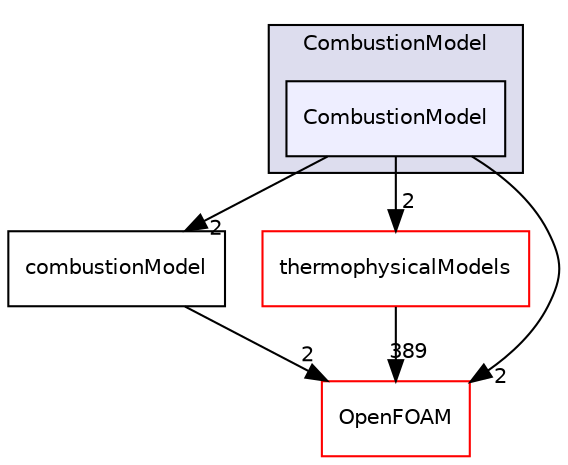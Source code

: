 digraph "src/combustionModels/CombustionModel/CombustionModel" {
  bgcolor=transparent;
  compound=true
  node [ fontsize="10", fontname="Helvetica"];
  edge [ labelfontsize="10", labelfontname="Helvetica"];
  subgraph clusterdir_d9a720f22812343abcf69c73f15d7bcf {
    graph [ bgcolor="#ddddee", pencolor="black", label="CombustionModel" fontname="Helvetica", fontsize="10", URL="dir_d9a720f22812343abcf69c73f15d7bcf.html"]
  dir_6aa7723cdf11966dc97079dcb03d6672 [shape=box, label="CombustionModel", style="filled", fillcolor="#eeeeff", pencolor="black", URL="dir_6aa7723cdf11966dc97079dcb03d6672.html"];
  }
  dir_cf7b61e9dee2eed7a2c89936088862b3 [shape=box label="combustionModel" URL="dir_cf7b61e9dee2eed7a2c89936088862b3.html"];
  dir_2778d089ec5c4f66810b11f753867003 [shape=box label="thermophysicalModels" color="red" URL="dir_2778d089ec5c4f66810b11f753867003.html"];
  dir_c5473ff19b20e6ec4dfe5c310b3778a8 [shape=box label="OpenFOAM" color="red" URL="dir_c5473ff19b20e6ec4dfe5c310b3778a8.html"];
  dir_6aa7723cdf11966dc97079dcb03d6672->dir_cf7b61e9dee2eed7a2c89936088862b3 [headlabel="2", labeldistance=1.5 headhref="dir_000514_000513.html"];
  dir_6aa7723cdf11966dc97079dcb03d6672->dir_2778d089ec5c4f66810b11f753867003 [headlabel="2", labeldistance=1.5 headhref="dir_000514_001225.html"];
  dir_6aa7723cdf11966dc97079dcb03d6672->dir_c5473ff19b20e6ec4dfe5c310b3778a8 [headlabel="2", labeldistance=1.5 headhref="dir_000514_002151.html"];
  dir_cf7b61e9dee2eed7a2c89936088862b3->dir_c5473ff19b20e6ec4dfe5c310b3778a8 [headlabel="2", labeldistance=1.5 headhref="dir_000513_002151.html"];
  dir_2778d089ec5c4f66810b11f753867003->dir_c5473ff19b20e6ec4dfe5c310b3778a8 [headlabel="389", labeldistance=1.5 headhref="dir_001225_002151.html"];
}
